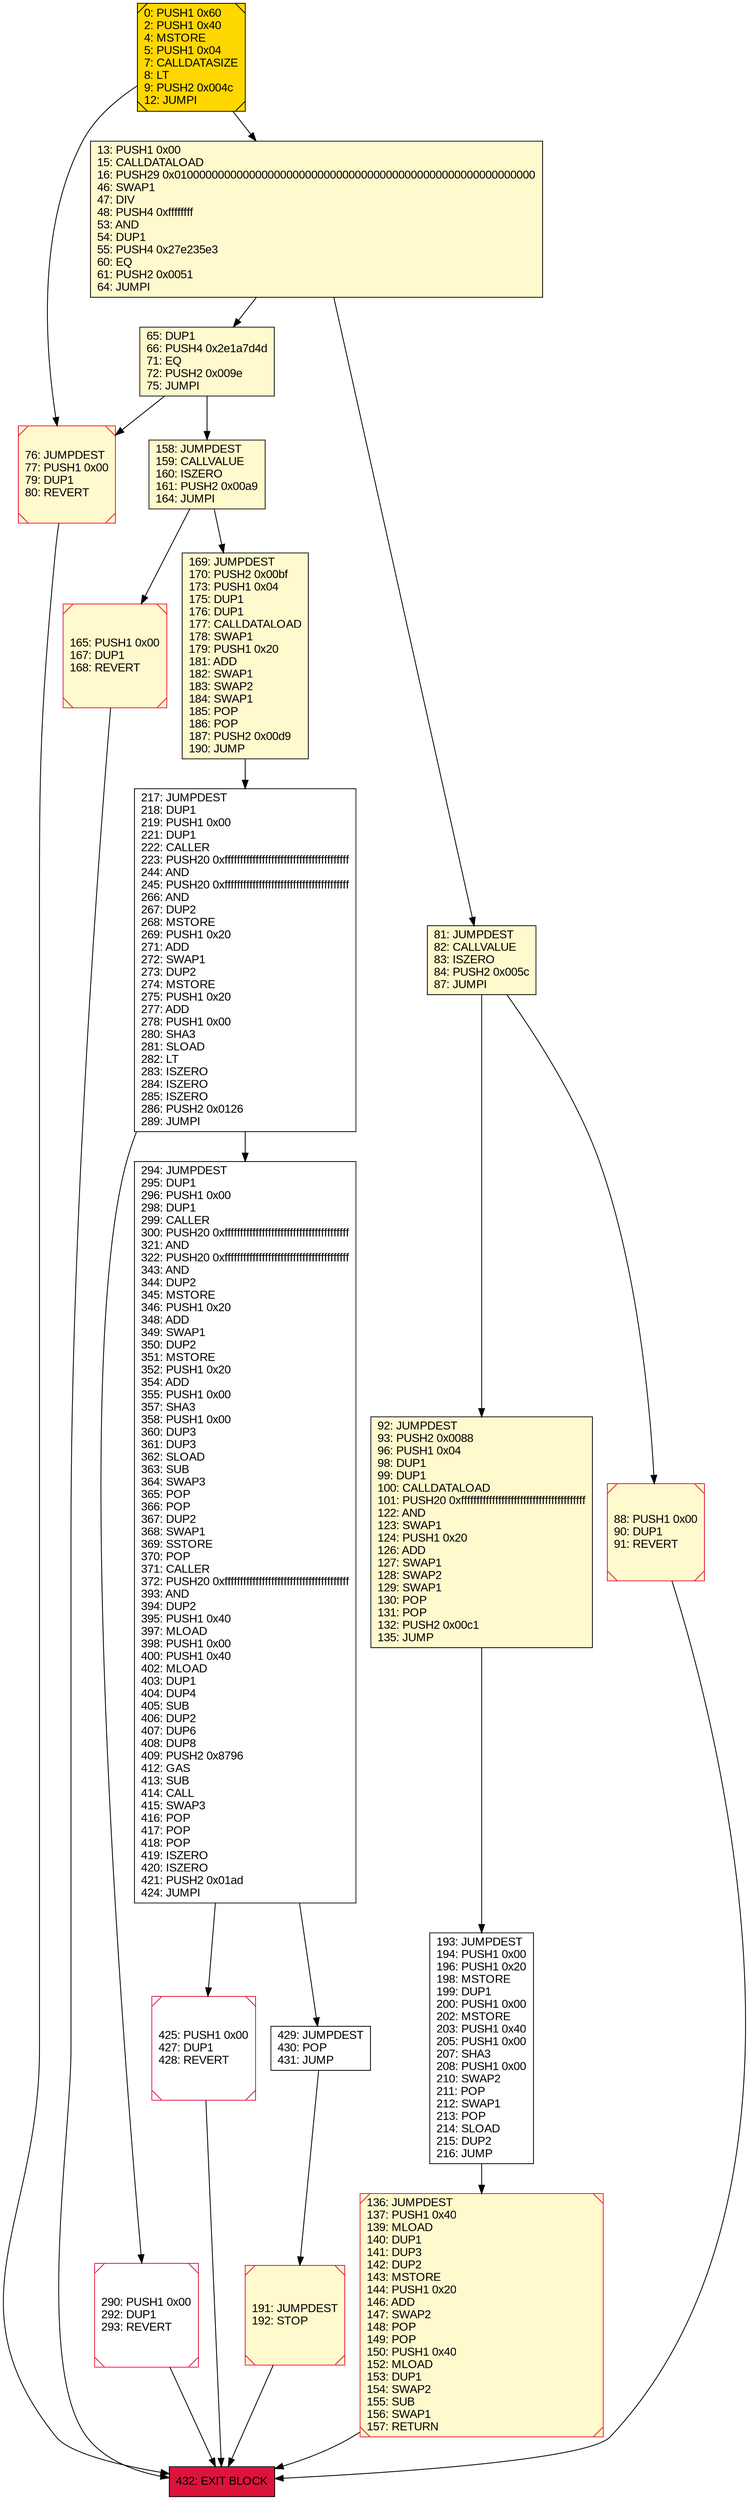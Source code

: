 digraph G {
bgcolor=transparent rankdir=UD;
node [shape=box style=filled color=black fillcolor=white fontname=arial fontcolor=black];
92 [label="92: JUMPDEST\l93: PUSH2 0x0088\l96: PUSH1 0x04\l98: DUP1\l99: DUP1\l100: CALLDATALOAD\l101: PUSH20 0xffffffffffffffffffffffffffffffffffffffff\l122: AND\l123: SWAP1\l124: PUSH1 0x20\l126: ADD\l127: SWAP1\l128: SWAP2\l129: SWAP1\l130: POP\l131: POP\l132: PUSH2 0x00c1\l135: JUMP\l" fillcolor=lemonchiffon ];
65 [label="65: DUP1\l66: PUSH4 0x2e1a7d4d\l71: EQ\l72: PUSH2 0x009e\l75: JUMPI\l" fillcolor=lemonchiffon ];
290 [label="290: PUSH1 0x00\l292: DUP1\l293: REVERT\l" shape=Msquare color=crimson ];
165 [label="165: PUSH1 0x00\l167: DUP1\l168: REVERT\l" fillcolor=lemonchiffon shape=Msquare color=crimson ];
0 [label="0: PUSH1 0x60\l2: PUSH1 0x40\l4: MSTORE\l5: PUSH1 0x04\l7: CALLDATASIZE\l8: LT\l9: PUSH2 0x004c\l12: JUMPI\l" fillcolor=lemonchiffon shape=Msquare fillcolor=gold ];
425 [label="425: PUSH1 0x00\l427: DUP1\l428: REVERT\l" shape=Msquare color=crimson ];
76 [label="76: JUMPDEST\l77: PUSH1 0x00\l79: DUP1\l80: REVERT\l" fillcolor=lemonchiffon shape=Msquare color=crimson ];
429 [label="429: JUMPDEST\l430: POP\l431: JUMP\l" ];
191 [label="191: JUMPDEST\l192: STOP\l" fillcolor=lemonchiffon shape=Msquare color=crimson ];
169 [label="169: JUMPDEST\l170: PUSH2 0x00bf\l173: PUSH1 0x04\l175: DUP1\l176: DUP1\l177: CALLDATALOAD\l178: SWAP1\l179: PUSH1 0x20\l181: ADD\l182: SWAP1\l183: SWAP2\l184: SWAP1\l185: POP\l186: POP\l187: PUSH2 0x00d9\l190: JUMP\l" fillcolor=lemonchiffon ];
81 [label="81: JUMPDEST\l82: CALLVALUE\l83: ISZERO\l84: PUSH2 0x005c\l87: JUMPI\l" fillcolor=lemonchiffon ];
432 [label="432: EXIT BLOCK\l" fillcolor=crimson ];
158 [label="158: JUMPDEST\l159: CALLVALUE\l160: ISZERO\l161: PUSH2 0x00a9\l164: JUMPI\l" fillcolor=lemonchiffon ];
88 [label="88: PUSH1 0x00\l90: DUP1\l91: REVERT\l" fillcolor=lemonchiffon shape=Msquare color=crimson ];
217 [label="217: JUMPDEST\l218: DUP1\l219: PUSH1 0x00\l221: DUP1\l222: CALLER\l223: PUSH20 0xffffffffffffffffffffffffffffffffffffffff\l244: AND\l245: PUSH20 0xffffffffffffffffffffffffffffffffffffffff\l266: AND\l267: DUP2\l268: MSTORE\l269: PUSH1 0x20\l271: ADD\l272: SWAP1\l273: DUP2\l274: MSTORE\l275: PUSH1 0x20\l277: ADD\l278: PUSH1 0x00\l280: SHA3\l281: SLOAD\l282: LT\l283: ISZERO\l284: ISZERO\l285: ISZERO\l286: PUSH2 0x0126\l289: JUMPI\l" ];
294 [label="294: JUMPDEST\l295: DUP1\l296: PUSH1 0x00\l298: DUP1\l299: CALLER\l300: PUSH20 0xffffffffffffffffffffffffffffffffffffffff\l321: AND\l322: PUSH20 0xffffffffffffffffffffffffffffffffffffffff\l343: AND\l344: DUP2\l345: MSTORE\l346: PUSH1 0x20\l348: ADD\l349: SWAP1\l350: DUP2\l351: MSTORE\l352: PUSH1 0x20\l354: ADD\l355: PUSH1 0x00\l357: SHA3\l358: PUSH1 0x00\l360: DUP3\l361: DUP3\l362: SLOAD\l363: SUB\l364: SWAP3\l365: POP\l366: POP\l367: DUP2\l368: SWAP1\l369: SSTORE\l370: POP\l371: CALLER\l372: PUSH20 0xffffffffffffffffffffffffffffffffffffffff\l393: AND\l394: DUP2\l395: PUSH1 0x40\l397: MLOAD\l398: PUSH1 0x00\l400: PUSH1 0x40\l402: MLOAD\l403: DUP1\l404: DUP4\l405: SUB\l406: DUP2\l407: DUP6\l408: DUP8\l409: PUSH2 0x8796\l412: GAS\l413: SUB\l414: CALL\l415: SWAP3\l416: POP\l417: POP\l418: POP\l419: ISZERO\l420: ISZERO\l421: PUSH2 0x01ad\l424: JUMPI\l" ];
193 [label="193: JUMPDEST\l194: PUSH1 0x00\l196: PUSH1 0x20\l198: MSTORE\l199: DUP1\l200: PUSH1 0x00\l202: MSTORE\l203: PUSH1 0x40\l205: PUSH1 0x00\l207: SHA3\l208: PUSH1 0x00\l210: SWAP2\l211: POP\l212: SWAP1\l213: POP\l214: SLOAD\l215: DUP2\l216: JUMP\l" ];
136 [label="136: JUMPDEST\l137: PUSH1 0x40\l139: MLOAD\l140: DUP1\l141: DUP3\l142: DUP2\l143: MSTORE\l144: PUSH1 0x20\l146: ADD\l147: SWAP2\l148: POP\l149: POP\l150: PUSH1 0x40\l152: MLOAD\l153: DUP1\l154: SWAP2\l155: SUB\l156: SWAP1\l157: RETURN\l" fillcolor=lemonchiffon shape=Msquare color=crimson ];
13 [label="13: PUSH1 0x00\l15: CALLDATALOAD\l16: PUSH29 0x0100000000000000000000000000000000000000000000000000000000\l46: SWAP1\l47: DIV\l48: PUSH4 0xffffffff\l53: AND\l54: DUP1\l55: PUSH4 0x27e235e3\l60: EQ\l61: PUSH2 0x0051\l64: JUMPI\l" fillcolor=lemonchiffon ];
81 -> 88;
88 -> 432;
65 -> 76;
136 -> 432;
294 -> 425;
158 -> 165;
294 -> 429;
65 -> 158;
158 -> 169;
92 -> 193;
191 -> 432;
13 -> 65;
217 -> 294;
193 -> 136;
429 -> 191;
13 -> 81;
0 -> 76;
81 -> 92;
290 -> 432;
165 -> 432;
169 -> 217;
425 -> 432;
76 -> 432;
0 -> 13;
217 -> 290;
}